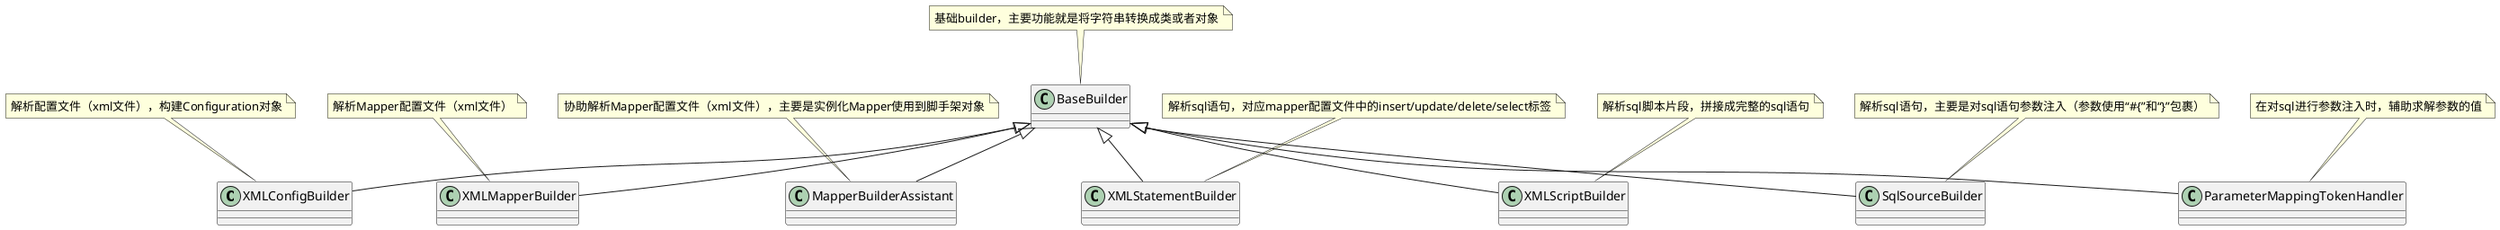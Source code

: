 @startuml

class XMLConfigBuilder extends BaseBuilder

note top of BaseBuilder
    基础builder，主要功能就是将字符串转换成类或者对象
end note

note top of XMLConfigBuilder
    解析配置文件（xml文件），构建Configuration对象
end note

class XMLMapperBuilder extends BaseBuilder

note top of XMLMapperBuilder
    解析Mapper配置文件（xml文件）
end note

class MapperBuilderAssistant extends BaseBuilder

note top of MapperBuilderAssistant
    协助解析Mapper配置文件（xml文件），主要是实例化Mapper使用到脚手架对象
end note

class XMLStatementBuilder extends BaseBuilder

note top of XMLStatementBuilder
    解析sql语句，对应mapper配置文件中的insert/update/delete/select标签
end note

class XMLScriptBuilder extends BaseBuilder

note top of XMLScriptBuilder
    解析sql脚本片段，拼接成完整的sql语句
end note

class SqlSourceBuilder extends BaseBuilder

note top of SqlSourceBuilder
    解析sql语句，主要是对sql语句参数注入（参数使用“#{”和“}”包裹）
end note

class ParameterMappingTokenHandler extends BaseBuilder

note top of ParameterMappingTokenHandler
    在对sql进行参数注入时，辅助求解参数的值
end note

@enduml